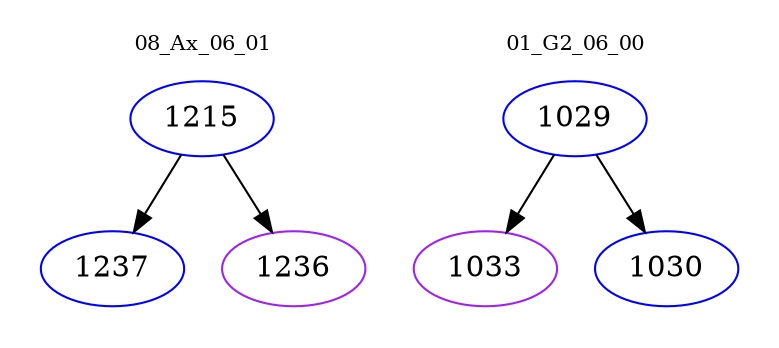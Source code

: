 digraph{
subgraph cluster_0 {
color = white
label = "08_Ax_06_01";
fontsize=10;
T0_1215 [label="1215", color="blue"]
T0_1215 -> T0_1237 [color="black"]
T0_1237 [label="1237", color="blue"]
T0_1215 -> T0_1236 [color="black"]
T0_1236 [label="1236", color="purple"]
}
subgraph cluster_1 {
color = white
label = "01_G2_06_00";
fontsize=10;
T1_1029 [label="1029", color="blue"]
T1_1029 -> T1_1033 [color="black"]
T1_1033 [label="1033", color="purple"]
T1_1029 -> T1_1030 [color="black"]
T1_1030 [label="1030", color="blue"]
}
}
